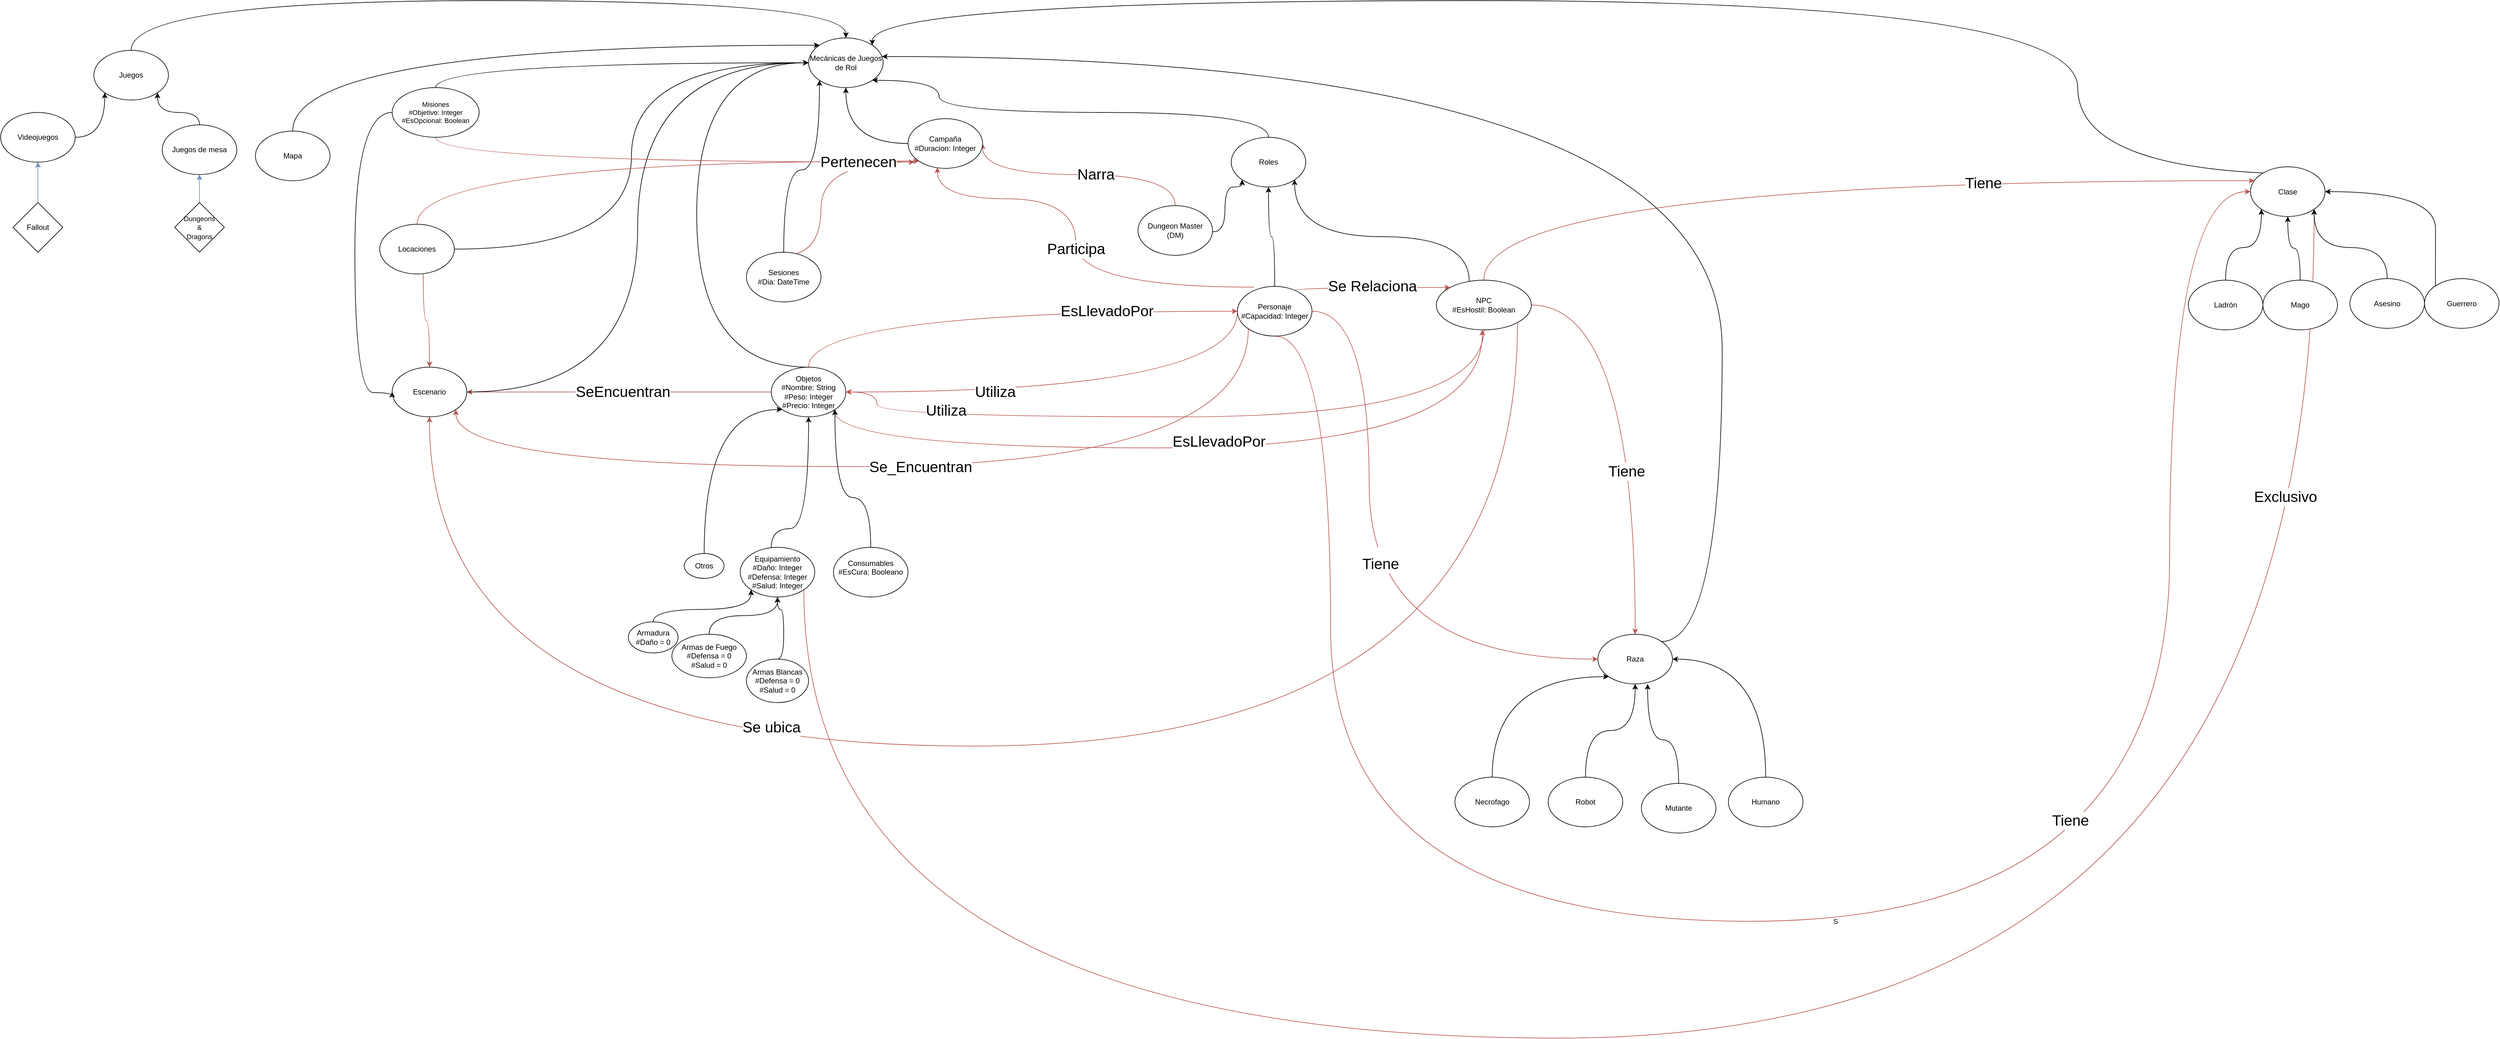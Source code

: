<mxfile version="14.6.13" type="github">
  <diagram id="ILm2hmo1M7NyO-sgsOFn" name="Page-1">
    <mxGraphModel dx="3955" dy="2969" grid="1" gridSize="10" guides="1" tooltips="1" connect="1" arrows="1" fold="1" page="1" pageScale="1" pageWidth="827" pageHeight="1169" math="0" shadow="0">
      <root>
        <mxCell id="0" />
        <mxCell id="1" parent="0" />
        <mxCell id="UJQYvrC97F9tNQ-9GaD7-1" value="Mecánicas de Juegos de Rol" style="ellipse;whiteSpace=wrap;html=1;" parent="1" vertex="1">
          <mxGeometry x="570" y="-40" width="120" height="80" as="geometry" />
        </mxCell>
        <mxCell id="HF7dfbawhb_zeDjVp4mS-9" style="edgeStyle=orthogonalEdgeStyle;curved=1;rounded=0;orthogonalLoop=1;jettySize=auto;html=1;entryX=0.5;entryY=0;entryDx=0;entryDy=0;" edge="1" parent="1" source="UJQYvrC97F9tNQ-9GaD7-3" target="UJQYvrC97F9tNQ-9GaD7-1">
          <mxGeometry relative="1" as="geometry">
            <Array as="points">
              <mxPoint x="-520" y="-100" />
              <mxPoint x="630" y="-100" />
            </Array>
          </mxGeometry>
        </mxCell>
        <mxCell id="UJQYvrC97F9tNQ-9GaD7-3" value="&lt;div&gt;Juegos&lt;/div&gt;" style="ellipse;whiteSpace=wrap;html=1;" parent="1" vertex="1">
          <mxGeometry x="-580" y="-20" width="120" height="80" as="geometry" />
        </mxCell>
        <mxCell id="SzwKnhuyhr9RkpYv_53w-12" style="edgeStyle=orthogonalEdgeStyle;curved=1;rounded=0;orthogonalLoop=1;jettySize=auto;html=1;entryX=1;entryY=1;entryDx=0;entryDy=0;" parent="1" source="UJQYvrC97F9tNQ-9GaD7-6" target="UJQYvrC97F9tNQ-9GaD7-3" edge="1">
          <mxGeometry relative="1" as="geometry" />
        </mxCell>
        <mxCell id="UJQYvrC97F9tNQ-9GaD7-6" value="&lt;div&gt;Juegos de mesa&lt;br&gt;&lt;/div&gt;" style="ellipse;whiteSpace=wrap;html=1;" parent="1" vertex="1">
          <mxGeometry x="-470" y="100" width="120" height="80" as="geometry" />
        </mxCell>
        <mxCell id="SzwKnhuyhr9RkpYv_53w-13" style="edgeStyle=orthogonalEdgeStyle;curved=1;rounded=0;orthogonalLoop=1;jettySize=auto;html=1;entryX=0;entryY=1;entryDx=0;entryDy=0;" parent="1" source="UJQYvrC97F9tNQ-9GaD7-7" target="UJQYvrC97F9tNQ-9GaD7-3" edge="1">
          <mxGeometry relative="1" as="geometry" />
        </mxCell>
        <mxCell id="UJQYvrC97F9tNQ-9GaD7-7" value="Videojuegos" style="ellipse;whiteSpace=wrap;html=1;" parent="1" vertex="1">
          <mxGeometry x="-730" y="80" width="120" height="80" as="geometry" />
        </mxCell>
        <mxCell id="UJQYvrC97F9tNQ-9GaD7-27" style="edgeStyle=orthogonalEdgeStyle;rounded=0;orthogonalLoop=1;jettySize=auto;html=1;exitX=0.5;exitY=0;exitDx=0;exitDy=0;curved=1;entryX=1;entryY=1;entryDx=0;entryDy=0;" parent="1" source="UJQYvrC97F9tNQ-9GaD7-10" target="UJQYvrC97F9tNQ-9GaD7-1" edge="1">
          <mxGeometry relative="1" as="geometry">
            <Array as="points">
              <mxPoint x="1310" y="80" />
              <mxPoint x="780" y="80" />
              <mxPoint x="780" y="28" />
            </Array>
            <mxPoint x="1400" y="230" as="sourcePoint" />
            <mxPoint x="730" y="80" as="targetPoint" />
          </mxGeometry>
        </mxCell>
        <mxCell id="UJQYvrC97F9tNQ-9GaD7-10" value="Roles" style="ellipse;whiteSpace=wrap;html=1;" parent="1" vertex="1">
          <mxGeometry x="1250" y="120" width="120" height="80" as="geometry" />
        </mxCell>
        <mxCell id="UJQYvrC97F9tNQ-9GaD7-25" style="edgeStyle=orthogonalEdgeStyle;rounded=0;orthogonalLoop=1;jettySize=auto;html=1;exitX=0.5;exitY=0;exitDx=0;exitDy=0;curved=1;entryX=0;entryY=0.5;entryDx=0;entryDy=0;" parent="1" source="UJQYvrC97F9tNQ-9GaD7-11" target="UJQYvrC97F9tNQ-9GaD7-1" edge="1">
          <mxGeometry relative="1" as="geometry">
            <mxPoint x="280" y="40" as="targetPoint" />
            <Array as="points">
              <mxPoint x="390" y="490" />
              <mxPoint x="390" />
            </Array>
          </mxGeometry>
        </mxCell>
        <mxCell id="UJQYvrC97F9tNQ-9GaD7-48" value="&lt;font style=&quot;font-size: 24px&quot;&gt;EsLlevadoPor&lt;/font&gt;" style="edgeStyle=orthogonalEdgeStyle;rounded=0;orthogonalLoop=1;jettySize=auto;html=1;fillColor=#f8cecc;strokeColor=#b85450;exitX=0.5;exitY=0;exitDx=0;exitDy=0;curved=1;entryX=0;entryY=0.5;entryDx=0;entryDy=0;" parent="1" source="UJQYvrC97F9tNQ-9GaD7-11" target="UJQYvrC97F9tNQ-9GaD7-15" edge="1">
          <mxGeometry x="0.462" relative="1" as="geometry">
            <Array as="points">
              <mxPoint x="570" y="400" />
            </Array>
            <mxPoint x="420" y="390" as="sourcePoint" />
            <mxPoint as="offset" />
            <mxPoint x="1190" y="660" as="targetPoint" />
          </mxGeometry>
        </mxCell>
        <mxCell id="HF7dfbawhb_zeDjVp4mS-3" style="edgeStyle=orthogonalEdgeStyle;rounded=0;orthogonalLoop=1;jettySize=auto;html=1;entryX=0.5;entryY=1;entryDx=0;entryDy=0;exitX=1;exitY=1;exitDx=0;exitDy=0;curved=1;fillColor=#f8cecc;strokeColor=#b85450;" edge="1" parent="1">
          <mxGeometry relative="1" as="geometry">
            <mxPoint x="1654.07" y="430" as="targetPoint" />
            <mxPoint x="609.996" y="558.284" as="sourcePoint" />
            <Array as="points">
              <mxPoint x="609.57" y="620" />
              <mxPoint x="1654.57" y="620" />
            </Array>
          </mxGeometry>
        </mxCell>
        <mxCell id="HF7dfbawhb_zeDjVp4mS-4" value="&lt;font style=&quot;font-size: 24px&quot;&gt;EsLlevadoPor&lt;/font&gt;" style="edgeLabel;html=1;align=center;verticalAlign=middle;resizable=0;points=[];rotation=0;" vertex="1" connectable="0" parent="HF7dfbawhb_zeDjVp4mS-3">
          <mxGeometry x="-0.234" y="1" relative="1" as="geometry">
            <mxPoint x="185" y="-9" as="offset" />
          </mxGeometry>
        </mxCell>
        <mxCell id="UJQYvrC97F9tNQ-9GaD7-11" value="&lt;div&gt;Objetos&lt;/div&gt;&lt;div&gt;#Nombre: String&lt;br&gt;#Peso: Integer&lt;br&gt;&lt;/div&gt;&lt;div&gt;#Precio: Integer&lt;br&gt;&lt;/div&gt;" style="ellipse;whiteSpace=wrap;html=1;" parent="1" vertex="1">
          <mxGeometry x="510" y="490" width="120" height="80" as="geometry" />
        </mxCell>
        <mxCell id="UJQYvrC97F9tNQ-9GaD7-44" value="&lt;font style=&quot;font-size: 24px&quot;&gt;Narra&lt;/font&gt;" style="edgeStyle=orthogonalEdgeStyle;rounded=0;orthogonalLoop=1;jettySize=auto;html=1;fillColor=#f8cecc;strokeColor=#b85450;entryX=1;entryY=0.5;entryDx=0;entryDy=0;exitX=0.5;exitY=0;exitDx=0;exitDy=0;curved=1;" parent="1" source="UJQYvrC97F9tNQ-9GaD7-13" target="UJQYvrC97F9tNQ-9GaD7-28" edge="1">
          <mxGeometry x="-0.136" relative="1" as="geometry">
            <mxPoint x="1314" y="730" as="targetPoint" />
            <Array as="points">
              <mxPoint x="1160" y="180" />
            </Array>
            <mxPoint x="-1" as="offset" />
          </mxGeometry>
        </mxCell>
        <mxCell id="SzwKnhuyhr9RkpYv_53w-10" style="edgeStyle=orthogonalEdgeStyle;curved=1;rounded=0;orthogonalLoop=1;jettySize=auto;html=1;exitX=1;exitY=0;exitDx=0;exitDy=0;entryX=0;entryY=1;entryDx=0;entryDy=0;" parent="1" source="UJQYvrC97F9tNQ-9GaD7-13" target="UJQYvrC97F9tNQ-9GaD7-10" edge="1">
          <mxGeometry relative="1" as="geometry">
            <mxPoint x="1358" y="178" as="targetPoint" />
            <Array as="points">
              <mxPoint x="1240" y="272" />
              <mxPoint x="1240" y="200" />
              <mxPoint x="1268" y="200" />
            </Array>
          </mxGeometry>
        </mxCell>
        <mxCell id="UJQYvrC97F9tNQ-9GaD7-13" value="Dungeon Master&lt;div&gt;(DM)&lt;br&gt;&lt;/div&gt;" style="ellipse;whiteSpace=wrap;html=1;" parent="1" vertex="1">
          <mxGeometry x="1100" y="230" width="120" height="80" as="geometry" />
        </mxCell>
        <mxCell id="SzwKnhuyhr9RkpYv_53w-15" style="edgeStyle=orthogonalEdgeStyle;curved=1;rounded=0;orthogonalLoop=1;jettySize=auto;html=1;" parent="1" source="UJQYvrC97F9tNQ-9GaD7-14" edge="1">
          <mxGeometry relative="1" as="geometry">
            <Array as="points">
              <mxPoint x="1633" y="280" />
              <mxPoint x="1352" y="280" />
            </Array>
            <mxPoint x="1500" y="300" as="sourcePoint" />
            <mxPoint x="1352" y="188" as="targetPoint" />
          </mxGeometry>
        </mxCell>
        <mxCell id="SzwKnhuyhr9RkpYv_53w-25" style="edgeStyle=orthogonalEdgeStyle;curved=1;rounded=0;orthogonalLoop=1;jettySize=auto;html=1;entryX=0.5;entryY=1;entryDx=0;entryDy=0;fillColor=#f8cecc;strokeColor=#b85450;exitX=1;exitY=1;exitDx=0;exitDy=0;" parent="1" source="UJQYvrC97F9tNQ-9GaD7-14" target="UJQYvrC97F9tNQ-9GaD7-41" edge="1">
          <mxGeometry relative="1" as="geometry">
            <mxPoint x="250" y="500" as="targetPoint" />
            <mxPoint x="1763" y="340" as="sourcePoint" />
            <Array as="points">
              <mxPoint x="1711" y="1100" />
              <mxPoint x="-40" y="1100" />
            </Array>
          </mxGeometry>
        </mxCell>
        <mxCell id="SzwKnhuyhr9RkpYv_53w-27" value="&lt;div style=&quot;font-size: 24px&quot;&gt;&lt;font style=&quot;font-size: 24px&quot;&gt;Se ubica&lt;/font&gt;&lt;/div&gt;" style="edgeLabel;html=1;align=center;verticalAlign=middle;resizable=0;points=[];" parent="SzwKnhuyhr9RkpYv_53w-25" vertex="1" connectable="0">
          <mxGeometry x="0.2" y="-19" relative="1" as="geometry">
            <mxPoint x="-105" y="-11" as="offset" />
          </mxGeometry>
        </mxCell>
        <mxCell id="6iOq0DySqWm2OIO27Hgv-19" style="edgeStyle=orthogonalEdgeStyle;curved=1;rounded=0;orthogonalLoop=1;jettySize=auto;html=1;entryX=0.5;entryY=0;entryDx=0;entryDy=0;fillColor=#f8cecc;strokeColor=#b85450;" parent="1" source="UJQYvrC97F9tNQ-9GaD7-14" target="UJQYvrC97F9tNQ-9GaD7-65" edge="1">
          <mxGeometry relative="1" as="geometry" />
        </mxCell>
        <mxCell id="6iOq0DySqWm2OIO27Hgv-20" style="edgeStyle=orthogonalEdgeStyle;curved=1;rounded=0;orthogonalLoop=1;jettySize=auto;html=1;fillColor=#f8cecc;strokeColor=#b85450;entryX=0.053;entryY=0.279;entryDx=0;entryDy=0;entryPerimeter=0;" parent="1" source="UJQYvrC97F9tNQ-9GaD7-14" target="UJQYvrC97F9tNQ-9GaD7-63" edge="1">
          <mxGeometry relative="1" as="geometry">
            <Array as="points">
              <mxPoint x="1657" y="190" />
            </Array>
          </mxGeometry>
        </mxCell>
        <mxCell id="yNY0Yc5KAyrhEgwj456O-13" style="edgeStyle=orthogonalEdgeStyle;curved=1;rounded=0;orthogonalLoop=1;jettySize=auto;html=1;fontSize=24;entryX=1;entryY=0.5;entryDx=0;entryDy=0;fillColor=#f8cecc;strokeColor=#b85450;" parent="1" source="UJQYvrC97F9tNQ-9GaD7-14" target="UJQYvrC97F9tNQ-9GaD7-11" edge="1">
          <mxGeometry relative="1" as="geometry">
            <mxPoint x="1210" y="710" as="targetPoint" />
            <Array as="points">
              <mxPoint x="1657" y="570" />
              <mxPoint x="680" y="570" />
              <mxPoint x="680" y="530" />
            </Array>
          </mxGeometry>
        </mxCell>
        <mxCell id="HF7dfbawhb_zeDjVp4mS-2" value="&lt;font style=&quot;font-size: 24px&quot;&gt;Utiliza&lt;/font&gt;" style="edgeLabel;html=1;align=center;verticalAlign=middle;resizable=0;points=[];" vertex="1" connectable="0" parent="yNY0Yc5KAyrhEgwj456O-13">
          <mxGeometry x="0.291" relative="1" as="geometry">
            <mxPoint x="-227" y="-10" as="offset" />
          </mxGeometry>
        </mxCell>
        <mxCell id="UJQYvrC97F9tNQ-9GaD7-14" value="NPC&lt;div&gt;#EsHostil: Boolean&lt;br&gt;&lt;/div&gt;" style="ellipse;whiteSpace=wrap;html=1;" parent="1" vertex="1">
          <mxGeometry x="1580" y="350" width="153" height="80" as="geometry" />
        </mxCell>
        <mxCell id="UJQYvrC97F9tNQ-9GaD7-22" style="edgeStyle=orthogonalEdgeStyle;rounded=0;orthogonalLoop=1;jettySize=auto;html=1;curved=1;exitX=0.5;exitY=0;exitDx=0;exitDy=0;entryX=0.5;entryY=1;entryDx=0;entryDy=0;" parent="1" source="UJQYvrC97F9tNQ-9GaD7-15" target="UJQYvrC97F9tNQ-9GaD7-10" edge="1">
          <mxGeometry relative="1" as="geometry">
            <mxPoint x="1420" y="605" as="targetPoint" />
          </mxGeometry>
        </mxCell>
        <mxCell id="UJQYvrC97F9tNQ-9GaD7-45" value="&lt;font style=&quot;font-size: 24px&quot;&gt;Utiliza&lt;/font&gt;" style="edgeStyle=orthogonalEdgeStyle;rounded=0;orthogonalLoop=1;jettySize=auto;html=1;fillColor=#f8cecc;strokeColor=#b85450;curved=1;exitX=0;exitY=0.5;exitDx=0;exitDy=0;entryX=1;entryY=0.5;entryDx=0;entryDy=0;" parent="1" source="UJQYvrC97F9tNQ-9GaD7-15" target="UJQYvrC97F9tNQ-9GaD7-11" edge="1">
          <mxGeometry x="0.368" relative="1" as="geometry">
            <Array as="points">
              <mxPoint x="1260" y="530" />
            </Array>
            <mxPoint x="450" y="490" as="targetPoint" />
            <mxPoint as="offset" />
            <mxPoint x="1080" y="620" as="sourcePoint" />
          </mxGeometry>
        </mxCell>
        <mxCell id="6iOq0DySqWm2OIO27Hgv-14" style="edgeStyle=orthogonalEdgeStyle;curved=1;rounded=0;orthogonalLoop=1;jettySize=auto;html=1;entryX=0;entryY=0.5;entryDx=0;entryDy=0;fillColor=#f8cecc;strokeColor=#b85450;exitX=1;exitY=0.5;exitDx=0;exitDy=0;" parent="1" source="UJQYvrC97F9tNQ-9GaD7-15" target="UJQYvrC97F9tNQ-9GaD7-65" edge="1">
          <mxGeometry relative="1" as="geometry">
            <mxPoint x="1580" y="740" as="targetPoint" />
            <Array as="points">
              <mxPoint x="1472" y="400" />
              <mxPoint x="1472" y="960" />
            </Array>
            <mxPoint x="1430" y="540" as="sourcePoint" />
          </mxGeometry>
        </mxCell>
        <mxCell id="CvNJtpGoJNGtSQXnyby4-28" value="&lt;br&gt;&lt;font style=&quot;font-size: 24px&quot;&gt;Tiene&lt;/font&gt;" style="edgeLabel;html=1;align=center;verticalAlign=middle;resizable=0;points=[];" parent="6iOq0DySqWm2OIO27Hgv-14" vertex="1" connectable="0">
          <mxGeometry x="0.283" y="4" relative="1" as="geometry">
            <mxPoint x="15" y="-156" as="offset" />
          </mxGeometry>
        </mxCell>
        <mxCell id="6iOq0DySqWm2OIO27Hgv-15" value="S" style="edgeStyle=orthogonalEdgeStyle;curved=1;rounded=0;orthogonalLoop=1;jettySize=auto;html=1;entryX=0;entryY=0.5;entryDx=0;entryDy=0;exitX=0.5;exitY=1;exitDx=0;exitDy=0;fillColor=#f8cecc;strokeColor=#b85450;" parent="1" source="UJQYvrC97F9tNQ-9GaD7-15" target="UJQYvrC97F9tNQ-9GaD7-63" edge="1">
          <mxGeometry relative="1" as="geometry">
            <mxPoint x="2367.574" y="30.004" as="targetPoint" />
            <mxPoint x="1410" y="621.72" as="sourcePoint" />
            <Array as="points">
              <mxPoint x="1410" y="440" />
              <mxPoint x="1410" y="1382" />
              <mxPoint x="2760" y="1382" />
              <mxPoint x="2760" y="208" />
            </Array>
          </mxGeometry>
        </mxCell>
        <mxCell id="CvNJtpGoJNGtSQXnyby4-29" value="&lt;font style=&quot;font-size: 24px&quot;&gt;Tiene&lt;/font&gt;" style="edgeLabel;html=1;align=center;verticalAlign=middle;resizable=0;points=[];" parent="6iOq0DySqWm2OIO27Hgv-15" vertex="1" connectable="0">
          <mxGeometry x="-0.736" y="47" relative="1" as="geometry">
            <mxPoint x="1143" y="383" as="offset" />
          </mxGeometry>
        </mxCell>
        <mxCell id="yNY0Yc5KAyrhEgwj456O-9" style="edgeStyle=orthogonalEdgeStyle;curved=1;rounded=0;orthogonalLoop=1;jettySize=auto;html=1;entryX=0;entryY=0;entryDx=0;entryDy=0;exitX=1;exitY=0;exitDx=0;exitDy=0;fillColor=#f8cecc;strokeColor=#b85450;" parent="1" source="UJQYvrC97F9tNQ-9GaD7-15" target="UJQYvrC97F9tNQ-9GaD7-14" edge="1">
          <mxGeometry relative="1" as="geometry">
            <Array as="points">
              <mxPoint x="1350" y="372" />
              <mxPoint x="1350" y="362" />
            </Array>
          </mxGeometry>
        </mxCell>
        <mxCell id="yNY0Yc5KAyrhEgwj456O-10" value="&lt;div&gt;Se Relaciona&lt;/div&gt;" style="edgeLabel;html=1;align=center;verticalAlign=middle;resizable=0;points=[];fontSize=24;" parent="yNY0Yc5KAyrhEgwj456O-9" vertex="1" connectable="0">
          <mxGeometry x="0.258" y="4" relative="1" as="geometry">
            <mxPoint x="-24" y="2" as="offset" />
          </mxGeometry>
        </mxCell>
        <mxCell id="HF7dfbawhb_zeDjVp4mS-25" style="edgeStyle=orthogonalEdgeStyle;curved=1;rounded=0;orthogonalLoop=1;jettySize=auto;html=1;fontSize=24;exitX=0;exitY=1;exitDx=0;exitDy=0;entryX=1;entryY=1;entryDx=0;entryDy=0;fillColor=#f8cecc;strokeColor=#b85450;" edge="1" parent="1" source="UJQYvrC97F9tNQ-9GaD7-15" target="UJQYvrC97F9tNQ-9GaD7-41">
          <mxGeometry relative="1" as="geometry">
            <mxPoint x="390" y="690" as="targetPoint" />
            <Array as="points">
              <mxPoint x="1277" y="650" />
              <mxPoint x="2" y="650" />
            </Array>
          </mxGeometry>
        </mxCell>
        <mxCell id="HF7dfbawhb_zeDjVp4mS-28" value="Se_Encuentran" style="edgeLabel;html=1;align=center;verticalAlign=middle;resizable=0;points=[];fontSize=24;" vertex="1" connectable="0" parent="HF7dfbawhb_zeDjVp4mS-25">
          <mxGeometry x="-0.057" y="1" relative="1" as="geometry">
            <mxPoint x="-1" as="offset" />
          </mxGeometry>
        </mxCell>
        <mxCell id="UJQYvrC97F9tNQ-9GaD7-15" value="&lt;div&gt;Personaje&lt;br&gt;#Capacidad: Integer&lt;br&gt;&lt;/div&gt;" style="ellipse;whiteSpace=wrap;html=1;" parent="1" vertex="1">
          <mxGeometry x="1260" y="360" width="120" height="80" as="geometry" />
        </mxCell>
        <mxCell id="UJQYvrC97F9tNQ-9GaD7-50" style="edgeStyle=orthogonalEdgeStyle;rounded=0;orthogonalLoop=1;jettySize=auto;html=1;entryX=0;entryY=1;entryDx=0;entryDy=0;curved=1;exitX=0.5;exitY=0;exitDx=0;exitDy=0;" parent="1" source="UJQYvrC97F9tNQ-9GaD7-16" target="UJQYvrC97F9tNQ-9GaD7-11" edge="1">
          <mxGeometry relative="1" as="geometry">
            <Array as="points">
              <mxPoint x="402" y="558" />
            </Array>
          </mxGeometry>
        </mxCell>
        <mxCell id="UJQYvrC97F9tNQ-9GaD7-16" value="&lt;div&gt;Otros&lt;/div&gt;" style="ellipse;whiteSpace=wrap;html=1;" parent="1" vertex="1">
          <mxGeometry x="370" y="790" width="64" height="40" as="geometry" />
        </mxCell>
        <mxCell id="SzwKnhuyhr9RkpYv_53w-11" style="edgeStyle=orthogonalEdgeStyle;curved=1;rounded=0;orthogonalLoop=1;jettySize=auto;html=1;entryX=0.5;entryY=1;entryDx=0;entryDy=0;" parent="1" source="UJQYvrC97F9tNQ-9GaD7-17" target="UJQYvrC97F9tNQ-9GaD7-11" edge="1">
          <mxGeometry relative="1" as="geometry">
            <Array as="points">
              <mxPoint x="510" y="750" />
              <mxPoint x="570" y="750" />
            </Array>
          </mxGeometry>
        </mxCell>
        <mxCell id="HF7dfbawhb_zeDjVp4mS-13" style="edgeStyle=orthogonalEdgeStyle;curved=1;rounded=0;orthogonalLoop=1;jettySize=auto;html=1;fontSize=24;entryX=1;entryY=1;entryDx=0;entryDy=0;exitX=1;exitY=1;exitDx=0;exitDy=0;fillColor=#f8cecc;strokeColor=#b85450;" edge="1" parent="1" source="UJQYvrC97F9tNQ-9GaD7-17" target="UJQYvrC97F9tNQ-9GaD7-63">
          <mxGeometry relative="1" as="geometry">
            <mxPoint x="2290" y="670" as="targetPoint" />
            <Array as="points">
              <mxPoint x="562" y="1570" />
              <mxPoint x="2992" y="1570" />
            </Array>
          </mxGeometry>
        </mxCell>
        <mxCell id="HF7dfbawhb_zeDjVp4mS-14" value="Exclusivo" style="edgeLabel;html=1;align=center;verticalAlign=middle;resizable=0;points=[];fontSize=24;" vertex="1" connectable="0" parent="HF7dfbawhb_zeDjVp4mS-13">
          <mxGeometry x="0.793" y="47" relative="1" as="geometry">
            <mxPoint y="-1" as="offset" />
          </mxGeometry>
        </mxCell>
        <mxCell id="UJQYvrC97F9tNQ-9GaD7-17" value="&lt;div&gt;Equipamiento&lt;/div&gt;&lt;div&gt;#Daño: Integer&lt;/div&gt;&lt;div&gt;#Defensa: Integer&lt;/div&gt;&lt;div&gt;#Salud: Integer&lt;br&gt;&lt;/div&gt;" style="ellipse;whiteSpace=wrap;html=1;" parent="1" vertex="1">
          <mxGeometry x="460" y="780" width="120" height="80" as="geometry" />
        </mxCell>
        <mxCell id="UJQYvrC97F9tNQ-9GaD7-20" style="edgeStyle=orthogonalEdgeStyle;rounded=0;orthogonalLoop=1;jettySize=auto;html=1;exitX=0.5;exitY=0;exitDx=0;exitDy=0;curved=1;entryX=1;entryY=1;entryDx=0;entryDy=0;" parent="1" source="UJQYvrC97F9tNQ-9GaD7-18" target="UJQYvrC97F9tNQ-9GaD7-11" edge="1">
          <mxGeometry relative="1" as="geometry">
            <mxPoint x="500" y="300" as="targetPoint" />
            <Array as="points">
              <mxPoint x="670" y="700" />
              <mxPoint x="612" y="700" />
            </Array>
          </mxGeometry>
        </mxCell>
        <mxCell id="UJQYvrC97F9tNQ-9GaD7-18" value="&lt;div&gt;Consumables&lt;/div&gt;&lt;div&gt;#EsCura: Booleano&lt;/div&gt;&lt;div&gt;&lt;br&gt;&lt;/div&gt;" style="ellipse;whiteSpace=wrap;html=1;" parent="1" vertex="1">
          <mxGeometry x="610" y="780" width="120" height="80" as="geometry" />
        </mxCell>
        <mxCell id="yNY0Yc5KAyrhEgwj456O-3" style="edgeStyle=orthogonalEdgeStyle;curved=1;rounded=0;orthogonalLoop=1;jettySize=auto;html=1;entryX=0.5;entryY=1;entryDx=0;entryDy=0;" parent="1" source="UJQYvrC97F9tNQ-9GaD7-28" target="UJQYvrC97F9tNQ-9GaD7-1" edge="1">
          <mxGeometry relative="1" as="geometry" />
        </mxCell>
        <mxCell id="UJQYvrC97F9tNQ-9GaD7-28" value="&lt;div&gt;Campaña&lt;/div&gt;&lt;div&gt;#Duracion: Integer&lt;br&gt;&lt;/div&gt;" style="ellipse;whiteSpace=wrap;html=1;" parent="1" vertex="1">
          <mxGeometry x="730" y="90" width="120" height="80" as="geometry" />
        </mxCell>
        <mxCell id="UJQYvrC97F9tNQ-9GaD7-36" style="edgeStyle=orthogonalEdgeStyle;rounded=0;orthogonalLoop=1;jettySize=auto;html=1;exitX=0.5;exitY=0;exitDx=0;exitDy=0;curved=1;entryX=0;entryY=0;entryDx=0;entryDy=0;" parent="1" source="UJQYvrC97F9tNQ-9GaD7-29" target="UJQYvrC97F9tNQ-9GaD7-1" edge="1">
          <mxGeometry relative="1" as="geometry">
            <Array as="points">
              <mxPoint x="-260" y="-28" />
            </Array>
            <mxPoint x="80" y="40" as="targetPoint" />
          </mxGeometry>
        </mxCell>
        <mxCell id="UJQYvrC97F9tNQ-9GaD7-29" value="&lt;div&gt;Mapa&lt;/div&gt;" style="ellipse;whiteSpace=wrap;html=1;" parent="1" vertex="1">
          <mxGeometry x="-320" y="110" width="120" height="80" as="geometry" />
        </mxCell>
        <mxCell id="yNY0Yc5KAyrhEgwj456O-7" style="edgeStyle=orthogonalEdgeStyle;curved=1;rounded=0;orthogonalLoop=1;jettySize=auto;html=1;entryX=0;entryY=1;entryDx=0;entryDy=0;" parent="1" source="UJQYvrC97F9tNQ-9GaD7-30" target="UJQYvrC97F9tNQ-9GaD7-1" edge="1">
          <mxGeometry relative="1" as="geometry" />
        </mxCell>
        <mxCell id="HF7dfbawhb_zeDjVp4mS-15" style="edgeStyle=orthogonalEdgeStyle;curved=1;rounded=0;orthogonalLoop=1;jettySize=auto;html=1;entryX=0;entryY=1;entryDx=0;entryDy=0;fontSize=24;fillColor=#f8cecc;strokeColor=#b85450;" edge="1" parent="1" target="UJQYvrC97F9tNQ-9GaD7-28">
          <mxGeometry relative="1" as="geometry">
            <mxPoint x="530" y="310" as="sourcePoint" />
            <Array as="points">
              <mxPoint x="590" y="158" />
            </Array>
          </mxGeometry>
        </mxCell>
        <mxCell id="UJQYvrC97F9tNQ-9GaD7-30" value="&lt;div&gt;Sesiones&lt;/div&gt;&lt;div&gt;#Dia: DateTime&lt;/div&gt;" style="ellipse;whiteSpace=wrap;html=1;" parent="1" vertex="1">
          <mxGeometry x="470" y="305" width="120" height="80" as="geometry" />
        </mxCell>
        <mxCell id="HF7dfbawhb_zeDjVp4mS-5" style="edgeStyle=orthogonalEdgeStyle;curved=1;rounded=0;orthogonalLoop=1;jettySize=auto;html=1;entryX=0;entryY=0.5;entryDx=0;entryDy=0;" edge="1" parent="1" source="UJQYvrC97F9tNQ-9GaD7-38" target="UJQYvrC97F9tNQ-9GaD7-1">
          <mxGeometry relative="1" as="geometry" />
        </mxCell>
        <mxCell id="HF7dfbawhb_zeDjVp4mS-16" style="edgeStyle=orthogonalEdgeStyle;curved=1;rounded=0;orthogonalLoop=1;jettySize=auto;html=1;entryX=0;entryY=1;entryDx=0;entryDy=0;fontSize=24;fillColor=#f8cecc;strokeColor=#b85450;" edge="1" parent="1" source="UJQYvrC97F9tNQ-9GaD7-38" target="UJQYvrC97F9tNQ-9GaD7-28">
          <mxGeometry relative="1" as="geometry">
            <Array as="points">
              <mxPoint x="-60" y="158" />
            </Array>
          </mxGeometry>
        </mxCell>
        <mxCell id="HF7dfbawhb_zeDjVp4mS-21" style="edgeStyle=orthogonalEdgeStyle;curved=1;rounded=0;orthogonalLoop=1;jettySize=auto;html=1;entryX=0.5;entryY=0;entryDx=0;entryDy=0;fontSize=24;fillColor=#f8cecc;strokeColor=#b85450;" edge="1" parent="1" source="UJQYvrC97F9tNQ-9GaD7-38" target="UJQYvrC97F9tNQ-9GaD7-41">
          <mxGeometry relative="1" as="geometry">
            <Array as="points">
              <mxPoint x="-50" y="415" />
              <mxPoint x="-40" y="415" />
            </Array>
          </mxGeometry>
        </mxCell>
        <mxCell id="UJQYvrC97F9tNQ-9GaD7-38" value="&lt;div&gt;Locaciones&lt;/div&gt;" style="ellipse;whiteSpace=wrap;html=1;" parent="1" vertex="1">
          <mxGeometry x="-120" y="260" width="120" height="80" as="geometry" />
        </mxCell>
        <mxCell id="FlBANSL4gSkgFVg6_J4F-5" style="edgeStyle=orthogonalEdgeStyle;rounded=0;orthogonalLoop=1;jettySize=auto;html=1;fillColor=#f8cecc;strokeColor=#b85450;entryX=1;entryY=0.5;entryDx=0;entryDy=0;curved=1;exitX=0;exitY=0.5;exitDx=0;exitDy=0;" parent="1" source="UJQYvrC97F9tNQ-9GaD7-11" target="UJQYvrC97F9tNQ-9GaD7-41" edge="1">
          <mxGeometry relative="1" as="geometry">
            <mxPoint x="-420" y="800" as="targetPoint" />
            <mxPoint x="390" y="440" as="sourcePoint" />
            <Array as="points">
              <mxPoint x="510" y="530" />
            </Array>
          </mxGeometry>
        </mxCell>
        <mxCell id="FlBANSL4gSkgFVg6_J4F-6" value="&lt;div&gt;SeEncuentran&lt;/div&gt;" style="edgeLabel;html=1;align=center;verticalAlign=middle;resizable=0;points=[];fontSize=24;" parent="FlBANSL4gSkgFVg6_J4F-5" vertex="1" connectable="0">
          <mxGeometry x="0.012" y="1" relative="1" as="geometry">
            <mxPoint x="9" y="-1" as="offset" />
          </mxGeometry>
        </mxCell>
        <mxCell id="CvNJtpGoJNGtSQXnyby4-33" value="" style="edgeLabel;html=1;align=center;verticalAlign=middle;resizable=0;points=[];fontSize=24;" parent="FlBANSL4gSkgFVg6_J4F-5" vertex="1" connectable="0">
          <mxGeometry x="0.158" y="-65" relative="1" as="geometry">
            <mxPoint as="offset" />
          </mxGeometry>
        </mxCell>
        <mxCell id="SzwKnhuyhr9RkpYv_53w-2" style="edgeStyle=orthogonalEdgeStyle;rounded=0;orthogonalLoop=1;jettySize=auto;html=1;" parent="1" edge="1">
          <mxGeometry relative="1" as="geometry">
            <mxPoint x="-278.724" y="815" as="targetPoint" />
            <mxPoint x="-279" y="815" as="sourcePoint" />
          </mxGeometry>
        </mxCell>
        <mxCell id="HF7dfbawhb_zeDjVp4mS-8" style="edgeStyle=orthogonalEdgeStyle;curved=1;rounded=0;orthogonalLoop=1;jettySize=auto;html=1;entryX=0;entryY=0.5;entryDx=0;entryDy=0;" edge="1" parent="1" source="UJQYvrC97F9tNQ-9GaD7-41" target="UJQYvrC97F9tNQ-9GaD7-1">
          <mxGeometry relative="1" as="geometry" />
        </mxCell>
        <mxCell id="UJQYvrC97F9tNQ-9GaD7-41" value="&lt;div&gt;Escenario&lt;/div&gt;" style="ellipse;whiteSpace=wrap;html=1;" parent="1" vertex="1">
          <mxGeometry x="-100" y="490" width="120" height="80" as="geometry" />
        </mxCell>
        <mxCell id="yNY0Yc5KAyrhEgwj456O-5" style="edgeStyle=orthogonalEdgeStyle;curved=1;rounded=0;orthogonalLoop=1;jettySize=auto;html=1;" parent="1" source="UJQYvrC97F9tNQ-9GaD7-54" edge="1">
          <mxGeometry relative="1" as="geometry">
            <mxPoint x="570" as="targetPoint" />
            <Array as="points">
              <mxPoint x="-30" />
            </Array>
          </mxGeometry>
        </mxCell>
        <mxCell id="HF7dfbawhb_zeDjVp4mS-17" style="edgeStyle=orthogonalEdgeStyle;curved=1;rounded=0;orthogonalLoop=1;jettySize=auto;html=1;fontSize=24;fillColor=#f8cecc;strokeColor=#b85450;" edge="1" parent="1" source="UJQYvrC97F9tNQ-9GaD7-54">
          <mxGeometry relative="1" as="geometry">
            <mxPoint x="740" y="160" as="targetPoint" />
            <Array as="points">
              <mxPoint x="-30" y="160" />
            </Array>
          </mxGeometry>
        </mxCell>
        <mxCell id="HF7dfbawhb_zeDjVp4mS-20" value="Pertenecen" style="edgeLabel;html=1;align=center;verticalAlign=middle;resizable=0;points=[];fontSize=24;" vertex="1" connectable="0" parent="HF7dfbawhb_zeDjVp4mS-17">
          <mxGeometry x="0.82" y="-1" relative="1" as="geometry">
            <mxPoint x="-17" y="-1" as="offset" />
          </mxGeometry>
        </mxCell>
        <mxCell id="HF7dfbawhb_zeDjVp4mS-22" style="edgeStyle=orthogonalEdgeStyle;curved=1;rounded=0;orthogonalLoop=1;jettySize=auto;html=1;entryX=0;entryY=0.5;entryDx=0;entryDy=0;fontSize=24;" edge="1" parent="1" source="UJQYvrC97F9tNQ-9GaD7-54" target="UJQYvrC97F9tNQ-9GaD7-41">
          <mxGeometry relative="1" as="geometry">
            <Array as="points">
              <mxPoint x="-160" y="80" />
              <mxPoint x="-160" y="531" />
            </Array>
          </mxGeometry>
        </mxCell>
        <mxCell id="UJQYvrC97F9tNQ-9GaD7-54" value="&lt;div style=&quot;font-size: 11px&quot;&gt;Misiones&lt;/div&gt;&lt;div style=&quot;font-size: 11px&quot;&gt;#Objetivo: Integer&lt;/div&gt;&lt;div style=&quot;font-size: 11px&quot;&gt;#EsOpcional: Boolean&lt;br&gt;&lt;/div&gt;" style="ellipse;whiteSpace=wrap;html=1;" parent="1" vertex="1">
          <mxGeometry x="-100" y="40" width="140" height="80" as="geometry" />
        </mxCell>
        <mxCell id="UJQYvrC97F9tNQ-9GaD7-57" value="&lt;div style=&quot;font-size: 24px&quot;&gt;&lt;font style=&quot;font-size: 24px&quot;&gt;Participa&lt;/font&gt;&lt;/div&gt;" style="edgeStyle=orthogonalEdgeStyle;rounded=0;orthogonalLoop=1;jettySize=auto;html=1;fillColor=#f8cecc;strokeColor=#b85450;entryX=0.394;entryY=0.982;entryDx=0;entryDy=0;curved=1;entryPerimeter=0;exitX=0.221;exitY=0.015;exitDx=0;exitDy=0;exitPerimeter=0;" parent="1" source="UJQYvrC97F9tNQ-9GaD7-15" target="UJQYvrC97F9tNQ-9GaD7-28" edge="1">
          <mxGeometry x="-0.009" relative="1" as="geometry">
            <mxPoint x="1388" y="608" as="sourcePoint" />
            <mxPoint as="offset" />
            <Array as="points">
              <mxPoint x="1000" y="361" />
              <mxPoint x="1000" y="219" />
              <mxPoint x="777" y="219" />
            </Array>
            <mxPoint x="-130" y="565" as="targetPoint" />
          </mxGeometry>
        </mxCell>
        <mxCell id="6iOq0DySqWm2OIO27Hgv-13" style="edgeStyle=orthogonalEdgeStyle;curved=1;rounded=0;orthogonalLoop=1;jettySize=auto;html=1;entryX=1;entryY=0;entryDx=0;entryDy=0;exitX=1;exitY=0;exitDx=0;exitDy=0;" parent="1" source="UJQYvrC97F9tNQ-9GaD7-63" target="UJQYvrC97F9tNQ-9GaD7-1" edge="1">
          <mxGeometry relative="1" as="geometry">
            <mxPoint x="840" y="-60" as="targetPoint" />
            <Array as="points">
              <mxPoint x="2612" y="-100" />
              <mxPoint x="672" y="-100" />
            </Array>
          </mxGeometry>
        </mxCell>
        <mxCell id="UJQYvrC97F9tNQ-9GaD7-63" value="&lt;div&gt;Clase&lt;/div&gt;" style="ellipse;whiteSpace=wrap;html=1;" parent="1" vertex="1">
          <mxGeometry x="2890" y="167.5" width="120" height="80" as="geometry" />
        </mxCell>
        <mxCell id="6iOq0DySqWm2OIO27Hgv-11" style="edgeStyle=orthogonalEdgeStyle;curved=1;rounded=0;orthogonalLoop=1;jettySize=auto;html=1;exitX=1;exitY=0;exitDx=0;exitDy=0;" parent="1" source="UJQYvrC97F9tNQ-9GaD7-65" target="UJQYvrC97F9tNQ-9GaD7-1" edge="1">
          <mxGeometry relative="1" as="geometry">
            <mxPoint x="690" y="-10" as="targetPoint" />
            <Array as="points">
              <mxPoint x="2040" y="932" />
              <mxPoint x="2040" y="-10" />
            </Array>
          </mxGeometry>
        </mxCell>
        <mxCell id="UJQYvrC97F9tNQ-9GaD7-65" value="&lt;div&gt;Raza&lt;/div&gt;" style="ellipse;whiteSpace=wrap;html=1;" parent="1" vertex="1">
          <mxGeometry x="1840" y="920" width="120" height="80" as="geometry" />
        </mxCell>
        <mxCell id="6iOq0DySqWm2OIO27Hgv-21" value="&lt;font style=&quot;font-size: 24px&quot;&gt;Tiene&lt;/font&gt;" style="edgeLabel;html=1;align=center;verticalAlign=middle;resizable=0;points=[];" parent="1" vertex="1" connectable="0">
          <mxGeometry x="1630" y="780" as="geometry">
            <mxPoint x="256" y="-122" as="offset" />
          </mxGeometry>
        </mxCell>
        <mxCell id="6iOq0DySqWm2OIO27Hgv-22" value="Tiene" style="edgeLabel;html=1;align=center;verticalAlign=middle;resizable=0;points=[];fontSize=24;" parent="1" vertex="1" connectable="0">
          <mxGeometry x="1980" y="440" as="geometry">
            <mxPoint x="480" y="-246" as="offset" />
          </mxGeometry>
        </mxCell>
        <mxCell id="CvNJtpGoJNGtSQXnyby4-5" style="edgeStyle=orthogonalEdgeStyle;rounded=0;orthogonalLoop=1;jettySize=auto;html=1;entryX=0;entryY=1;entryDx=0;entryDy=0;curved=1;" parent="1" source="CvNJtpGoJNGtSQXnyby4-1" target="UJQYvrC97F9tNQ-9GaD7-65" edge="1">
          <mxGeometry relative="1" as="geometry">
            <Array as="points">
              <mxPoint x="1670" y="988" />
            </Array>
          </mxGeometry>
        </mxCell>
        <mxCell id="CvNJtpGoJNGtSQXnyby4-1" value="Necrofago" style="ellipse;whiteSpace=wrap;html=1;" parent="1" vertex="1">
          <mxGeometry x="1610" y="1150" width="120" height="80" as="geometry" />
        </mxCell>
        <mxCell id="CvNJtpGoJNGtSQXnyby4-8" style="edgeStyle=orthogonalEdgeStyle;curved=1;rounded=0;orthogonalLoop=1;jettySize=auto;html=1;entryX=1;entryY=0.5;entryDx=0;entryDy=0;exitX=0.5;exitY=0;exitDx=0;exitDy=0;" parent="1" source="CvNJtpGoJNGtSQXnyby4-2" target="UJQYvrC97F9tNQ-9GaD7-65" edge="1">
          <mxGeometry relative="1" as="geometry">
            <Array as="points">
              <mxPoint x="2110" y="960" />
            </Array>
          </mxGeometry>
        </mxCell>
        <mxCell id="CvNJtpGoJNGtSQXnyby4-2" value="Humano" style="ellipse;whiteSpace=wrap;html=1;" parent="1" vertex="1">
          <mxGeometry x="2050" y="1150" width="120" height="80" as="geometry" />
        </mxCell>
        <mxCell id="CvNJtpGoJNGtSQXnyby4-7" style="edgeStyle=orthogonalEdgeStyle;curved=1;rounded=0;orthogonalLoop=1;jettySize=auto;html=1;exitX=0.5;exitY=0;exitDx=0;exitDy=0;" parent="1" source="CvNJtpGoJNGtSQXnyby4-3" edge="1">
          <mxGeometry relative="1" as="geometry">
            <mxPoint x="1920" y="1000" as="targetPoint" />
            <Array as="points">
              <mxPoint x="1970" y="1090" />
              <mxPoint x="1920" y="1090" />
            </Array>
          </mxGeometry>
        </mxCell>
        <mxCell id="CvNJtpGoJNGtSQXnyby4-3" value="Mutante" style="ellipse;whiteSpace=wrap;html=1;" parent="1" vertex="1">
          <mxGeometry x="1910" y="1160" width="120" height="80" as="geometry" />
        </mxCell>
        <mxCell id="CvNJtpGoJNGtSQXnyby4-6" style="edgeStyle=orthogonalEdgeStyle;rounded=0;orthogonalLoop=1;jettySize=auto;html=1;entryX=0.5;entryY=1;entryDx=0;entryDy=0;curved=1;" parent="1" source="CvNJtpGoJNGtSQXnyby4-4" target="UJQYvrC97F9tNQ-9GaD7-65" edge="1">
          <mxGeometry relative="1" as="geometry">
            <Array as="points">
              <mxPoint x="1820" y="1075" />
              <mxPoint x="1900" y="1075" />
            </Array>
          </mxGeometry>
        </mxCell>
        <mxCell id="CvNJtpGoJNGtSQXnyby4-4" value="Robot" style="ellipse;whiteSpace=wrap;html=1;" parent="1" vertex="1">
          <mxGeometry x="1760" y="1150" width="120" height="80" as="geometry" />
        </mxCell>
        <mxCell id="CvNJtpGoJNGtSQXnyby4-16" style="edgeStyle=orthogonalEdgeStyle;curved=1;rounded=0;orthogonalLoop=1;jettySize=auto;html=1;entryX=0;entryY=1;entryDx=0;entryDy=0;exitX=0.5;exitY=0;exitDx=0;exitDy=0;" parent="1" source="CvNJtpGoJNGtSQXnyby4-9" target="UJQYvrC97F9tNQ-9GaD7-63" edge="1">
          <mxGeometry relative="1" as="geometry">
            <Array as="points">
              <mxPoint x="2850" y="297.5" />
              <mxPoint x="2908" y="297.5" />
            </Array>
          </mxGeometry>
        </mxCell>
        <mxCell id="CvNJtpGoJNGtSQXnyby4-9" value="Ladrón" style="ellipse;whiteSpace=wrap;html=1;" parent="1" vertex="1">
          <mxGeometry x="2790" y="350" width="120" height="80" as="geometry" />
        </mxCell>
        <mxCell id="CvNJtpGoJNGtSQXnyby4-15" style="edgeStyle=orthogonalEdgeStyle;curved=1;rounded=0;orthogonalLoop=1;jettySize=auto;html=1;entryX=0.5;entryY=1;entryDx=0;entryDy=0;" parent="1" source="CvNJtpGoJNGtSQXnyby4-10" target="UJQYvrC97F9tNQ-9GaD7-63" edge="1">
          <mxGeometry relative="1" as="geometry">
            <Array as="points">
              <mxPoint x="2970" y="298.5" />
              <mxPoint x="2950" y="298.5" />
            </Array>
          </mxGeometry>
        </mxCell>
        <mxCell id="CvNJtpGoJNGtSQXnyby4-10" value="Mago" style="ellipse;whiteSpace=wrap;html=1;" parent="1" vertex="1">
          <mxGeometry x="2910" y="350" width="120" height="80" as="geometry" />
        </mxCell>
        <mxCell id="CvNJtpGoJNGtSQXnyby4-14" style="edgeStyle=orthogonalEdgeStyle;curved=1;rounded=0;orthogonalLoop=1;jettySize=auto;html=1;entryX=1;entryY=1;entryDx=0;entryDy=0;exitX=0.5;exitY=0;exitDx=0;exitDy=0;" parent="1" source="CvNJtpGoJNGtSQXnyby4-11" target="UJQYvrC97F9tNQ-9GaD7-63" edge="1">
          <mxGeometry relative="1" as="geometry" />
        </mxCell>
        <mxCell id="CvNJtpGoJNGtSQXnyby4-11" value="Asesino" style="ellipse;whiteSpace=wrap;html=1;" parent="1" vertex="1">
          <mxGeometry x="3050" y="347.5" width="120" height="80" as="geometry" />
        </mxCell>
        <mxCell id="CvNJtpGoJNGtSQXnyby4-13" style="edgeStyle=orthogonalEdgeStyle;curved=1;rounded=0;orthogonalLoop=1;jettySize=auto;html=1;exitX=0;exitY=0;exitDx=0;exitDy=0;" parent="1" source="CvNJtpGoJNGtSQXnyby4-12" edge="1">
          <mxGeometry relative="1" as="geometry">
            <mxPoint x="3010" y="207.5" as="targetPoint" />
            <Array as="points">
              <mxPoint x="3188" y="327.5" />
              <mxPoint x="3188" y="207.5" />
            </Array>
          </mxGeometry>
        </mxCell>
        <mxCell id="CvNJtpGoJNGtSQXnyby4-12" value="Guerrero" style="ellipse;whiteSpace=wrap;html=1;" parent="1" vertex="1">
          <mxGeometry x="3170" y="347.5" width="120" height="80" as="geometry" />
        </mxCell>
        <mxCell id="CvNJtpGoJNGtSQXnyby4-19" style="edgeStyle=orthogonalEdgeStyle;curved=1;rounded=0;orthogonalLoop=1;jettySize=auto;html=1;entryX=0.5;entryY=1;entryDx=0;entryDy=0;" parent="1" source="CvNJtpGoJNGtSQXnyby4-17" edge="1" target="UJQYvrC97F9tNQ-9GaD7-17">
          <mxGeometry relative="1" as="geometry">
            <mxPoint x="530" y="870" as="targetPoint" />
          </mxGeometry>
        </mxCell>
        <mxCell id="CvNJtpGoJNGtSQXnyby4-17" value="Armas de Fuego&lt;br&gt;#Defensa = 0&lt;br&gt;#Salud = 0" style="ellipse;whiteSpace=wrap;html=1;" parent="1" vertex="1">
          <mxGeometry x="350" y="920" width="120" height="70" as="geometry" />
        </mxCell>
        <mxCell id="CvNJtpGoJNGtSQXnyby4-20" style="edgeStyle=orthogonalEdgeStyle;curved=1;rounded=0;orthogonalLoop=1;jettySize=auto;html=1;exitX=0.5;exitY=0;exitDx=0;exitDy=0;entryX=0.5;entryY=1;entryDx=0;entryDy=0;" parent="1" source="CvNJtpGoJNGtSQXnyby4-18" edge="1" target="UJQYvrC97F9tNQ-9GaD7-17">
          <mxGeometry relative="1" as="geometry">
            <Array as="points">
              <mxPoint x="530" y="960" />
              <mxPoint x="530" y="880" />
              <mxPoint x="520" y="880" />
            </Array>
            <mxPoint x="559" y="865" as="targetPoint" />
          </mxGeometry>
        </mxCell>
        <mxCell id="CvNJtpGoJNGtSQXnyby4-18" value="&lt;div&gt;Armas Blancas&lt;/div&gt;&lt;div&gt;#Defensa = 0&lt;br&gt;#Salud = 0&lt;br&gt;&lt;/div&gt;" style="ellipse;whiteSpace=wrap;html=1;" parent="1" vertex="1">
          <mxGeometry x="470" y="960" width="100" height="70" as="geometry" />
        </mxCell>
        <mxCell id="IkymjTVyEV-GXIHBk388-9" style="edgeStyle=orthogonalEdgeStyle;curved=1;rounded=0;orthogonalLoop=1;jettySize=auto;html=1;fillColor=#dae8fc;strokeColor=#6c8ebf;" parent="1" source="IkymjTVyEV-GXIHBk388-7" target="UJQYvrC97F9tNQ-9GaD7-7" edge="1">
          <mxGeometry relative="1" as="geometry" />
        </mxCell>
        <mxCell id="IkymjTVyEV-GXIHBk388-7" value="Fallout" style="rhombus;whiteSpace=wrap;html=1;" parent="1" vertex="1">
          <mxGeometry x="-710" y="225" width="80" height="80" as="geometry" />
        </mxCell>
        <mxCell id="IkymjTVyEV-GXIHBk388-10" style="edgeStyle=orthogonalEdgeStyle;curved=1;rounded=0;orthogonalLoop=1;jettySize=auto;html=1;entryX=0.5;entryY=1;entryDx=0;entryDy=0;fillColor=#dae8fc;strokeColor=#6c8ebf;" parent="1" source="IkymjTVyEV-GXIHBk388-8" target="UJQYvrC97F9tNQ-9GaD7-6" edge="1">
          <mxGeometry relative="1" as="geometry" />
        </mxCell>
        <mxCell id="IkymjTVyEV-GXIHBk388-8" value="&lt;font style=&quot;font-size: 11px&quot;&gt;Dungeons&lt;br&gt;&amp;amp;&lt;br&gt;Dragons&lt;/font&gt;" style="rhombus;whiteSpace=wrap;html=1;" parent="1" vertex="1">
          <mxGeometry x="-450" y="225" width="80" height="80" as="geometry" />
        </mxCell>
        <mxCell id="rZdIcUO9GPy4Mxk8KI-I-13" style="edgeStyle=orthogonalEdgeStyle;curved=1;rounded=0;orthogonalLoop=1;jettySize=auto;html=1;entryX=0;entryY=1;entryDx=0;entryDy=0;exitX=0.5;exitY=0;exitDx=0;exitDy=0;" parent="1" source="rZdIcUO9GPy4Mxk8KI-I-12" target="UJQYvrC97F9tNQ-9GaD7-17" edge="1">
          <mxGeometry relative="1" as="geometry" />
        </mxCell>
        <mxCell id="rZdIcUO9GPy4Mxk8KI-I-12" value="&lt;div&gt;Armadura&lt;/div&gt;&lt;div&gt;#Daño = 0&lt;/div&gt;" style="ellipse;whiteSpace=wrap;html=1;" parent="1" vertex="1">
          <mxGeometry x="280" y="900" width="80" height="50" as="geometry" />
        </mxCell>
      </root>
    </mxGraphModel>
  </diagram>
</mxfile>
